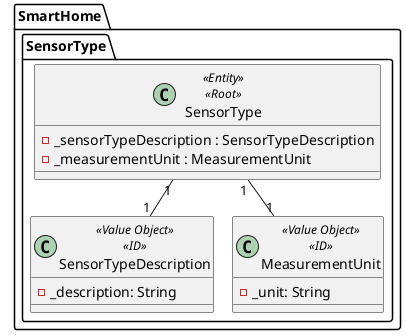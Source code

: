 @startuml
!pragma layout smetana

package SmartHome.SensorType {

  class SensorType<<Entity>><<Root>> {
    - _sensorTypeDescription : SensorTypeDescription
    - _measurementUnit : MeasurementUnit
  }

}
package SmartHome.SensorType {
  class SensorTypeDescription<<Value Object>><<ID>> {
    - _description: String
  }
  class MeasurementUnit<<Value Object>><<ID>> {
      - _unit: String
    }

}
SmartHome.SensorType.SensorType "1" -- "1" MeasurementUnit
SmartHome.SensorType.SensorType "1" -- "1" SensorTypeDescription


@enduml
